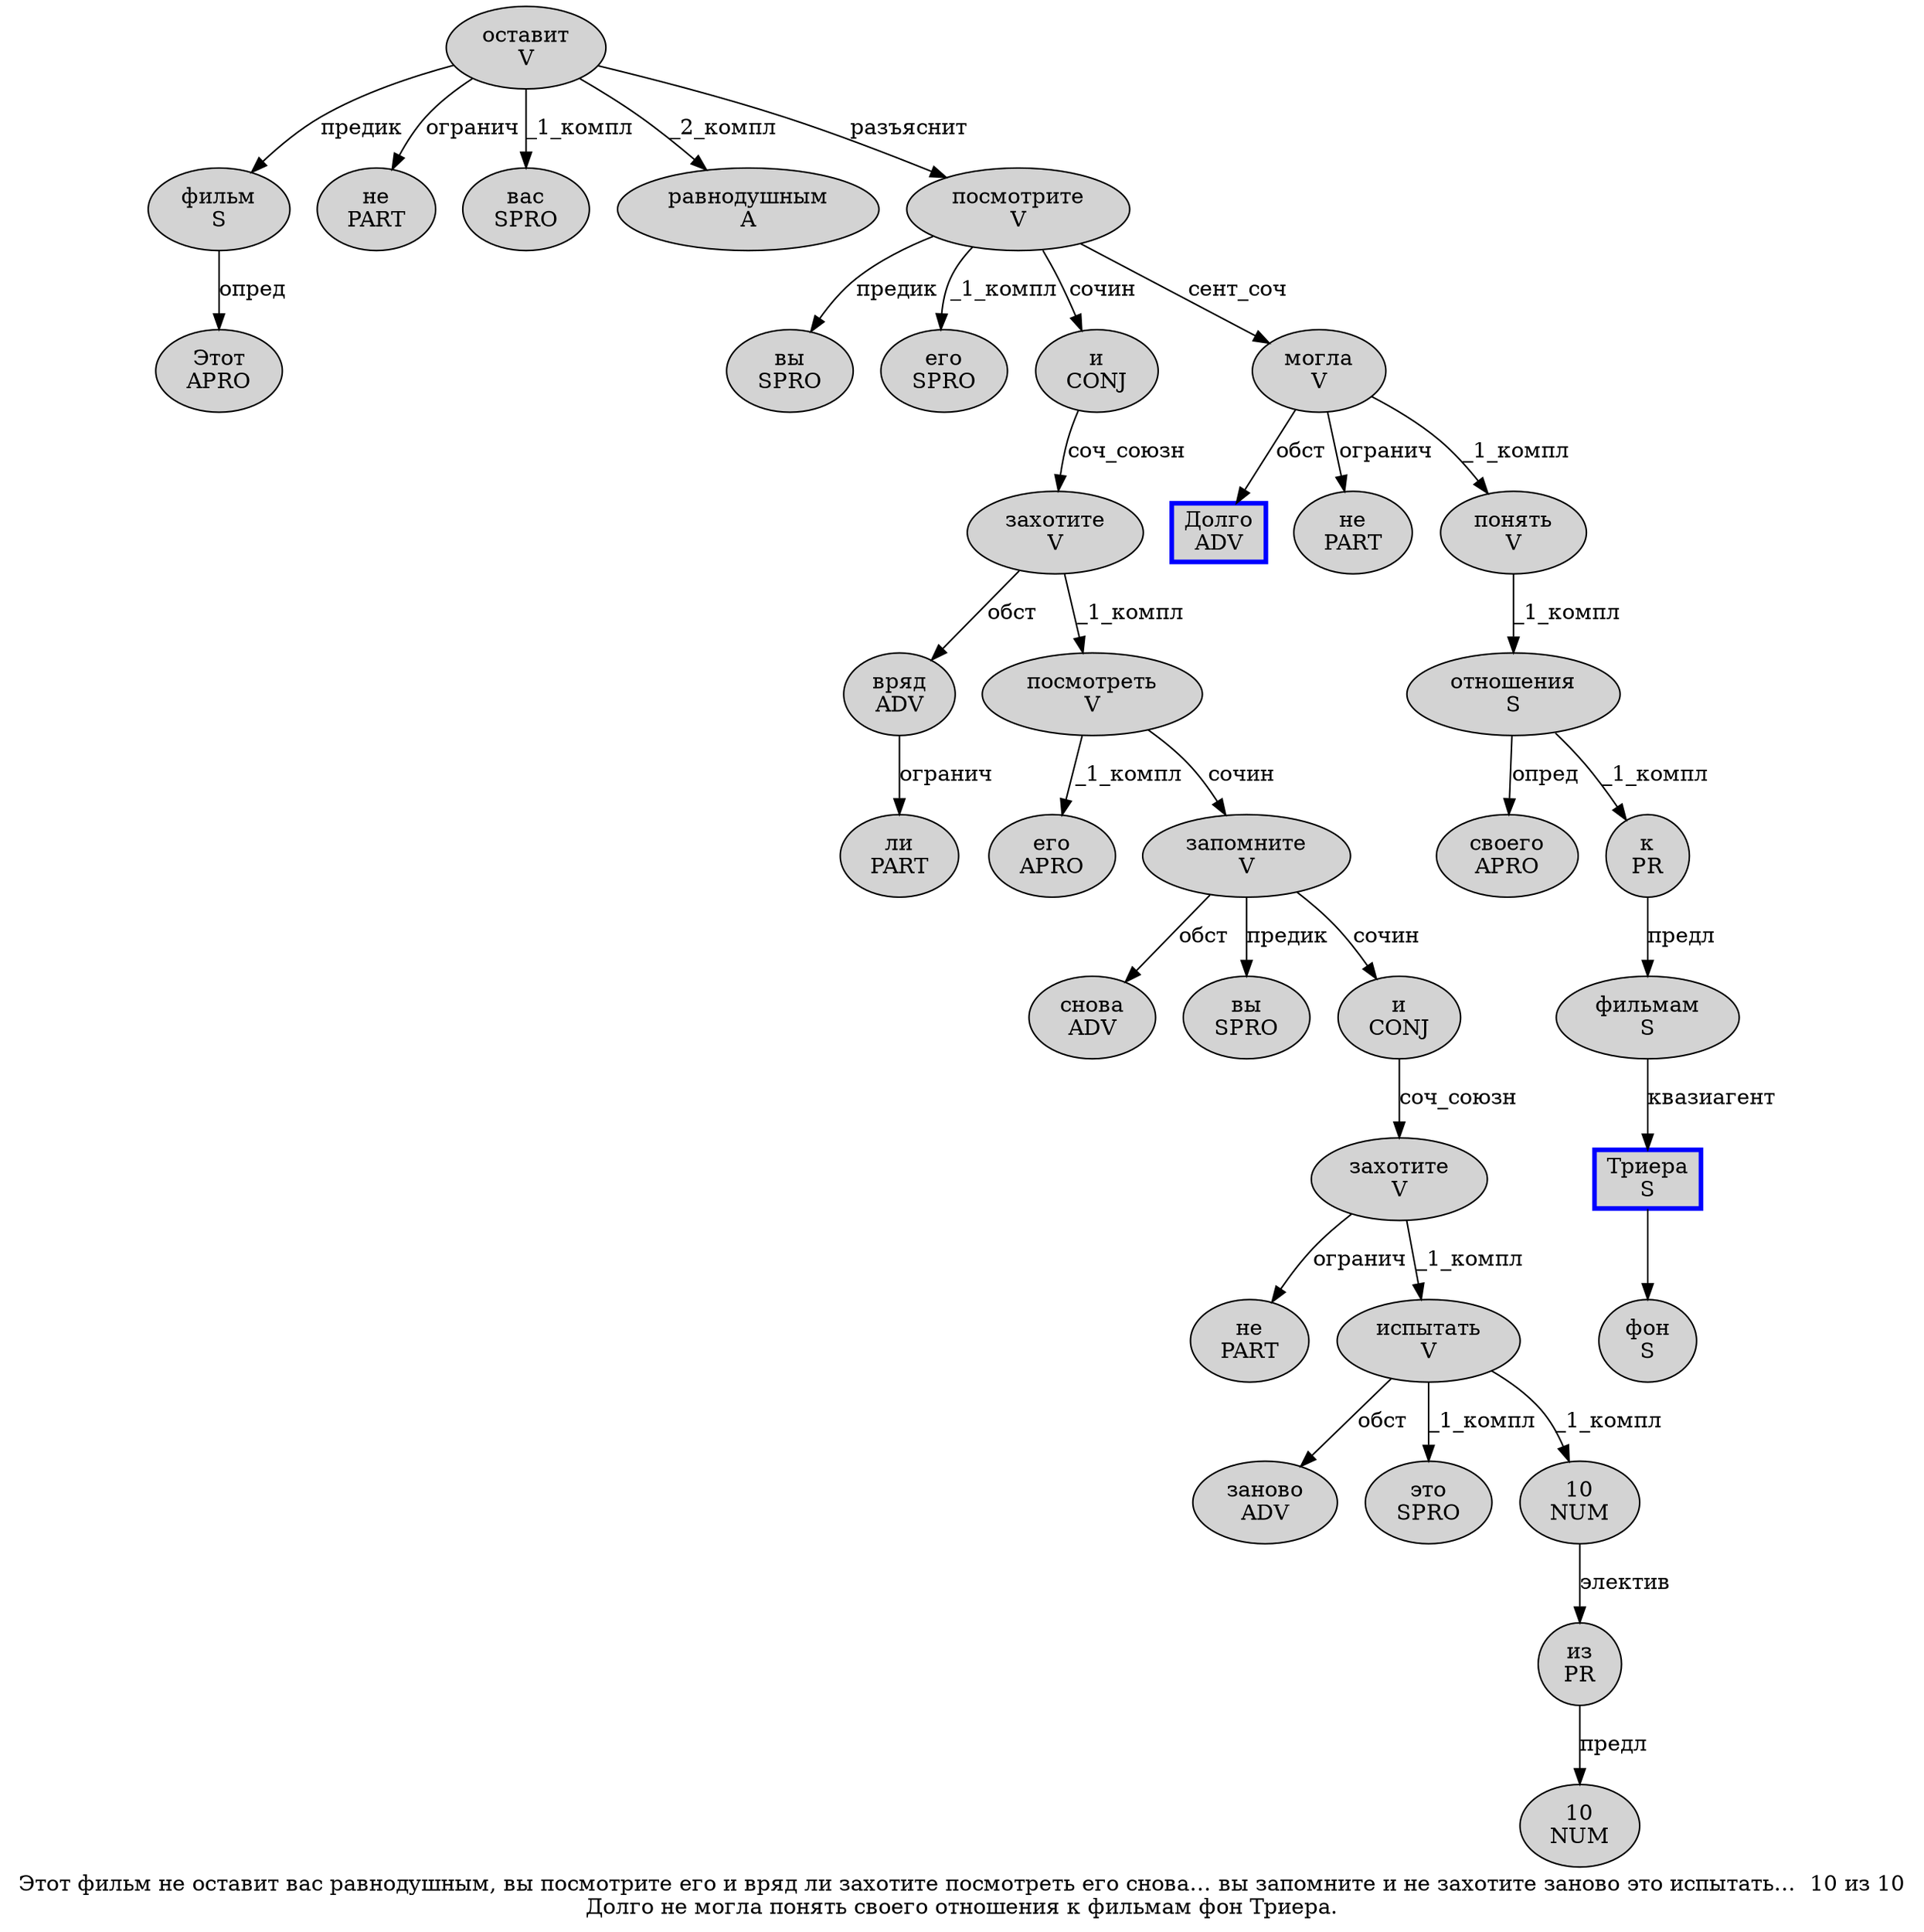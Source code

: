 digraph SENTENCE_1891 {
	graph [label="Этот фильм не оставит вас равнодушным, вы посмотрите его и вряд ли захотите посмотреть его снова… вы запомните и не захотите заново это испытать…  10 из 10
Долго не могла понять своего отношения к фильмам фон Триера."]
	node [style=filled]
		0 [label="Этот
APRO" color="" fillcolor=lightgray penwidth=1 shape=ellipse]
		1 [label="фильм
S" color="" fillcolor=lightgray penwidth=1 shape=ellipse]
		2 [label="не
PART" color="" fillcolor=lightgray penwidth=1 shape=ellipse]
		3 [label="оставит
V" color="" fillcolor=lightgray penwidth=1 shape=ellipse]
		4 [label="вас
SPRO" color="" fillcolor=lightgray penwidth=1 shape=ellipse]
		5 [label="равнодушным
A" color="" fillcolor=lightgray penwidth=1 shape=ellipse]
		7 [label="вы
SPRO" color="" fillcolor=lightgray penwidth=1 shape=ellipse]
		8 [label="посмотрите
V" color="" fillcolor=lightgray penwidth=1 shape=ellipse]
		9 [label="его
SPRO" color="" fillcolor=lightgray penwidth=1 shape=ellipse]
		10 [label="и
CONJ" color="" fillcolor=lightgray penwidth=1 shape=ellipse]
		11 [label="вряд
ADV" color="" fillcolor=lightgray penwidth=1 shape=ellipse]
		12 [label="ли
PART" color="" fillcolor=lightgray penwidth=1 shape=ellipse]
		13 [label="захотите
V" color="" fillcolor=lightgray penwidth=1 shape=ellipse]
		14 [label="посмотреть
V" color="" fillcolor=lightgray penwidth=1 shape=ellipse]
		15 [label="его
APRO" color="" fillcolor=lightgray penwidth=1 shape=ellipse]
		16 [label="снова
ADV" color="" fillcolor=lightgray penwidth=1 shape=ellipse]
		18 [label="вы
SPRO" color="" fillcolor=lightgray penwidth=1 shape=ellipse]
		19 [label="запомните
V" color="" fillcolor=lightgray penwidth=1 shape=ellipse]
		20 [label="и
CONJ" color="" fillcolor=lightgray penwidth=1 shape=ellipse]
		21 [label="не
PART" color="" fillcolor=lightgray penwidth=1 shape=ellipse]
		22 [label="захотите
V" color="" fillcolor=lightgray penwidth=1 shape=ellipse]
		23 [label="заново
ADV" color="" fillcolor=lightgray penwidth=1 shape=ellipse]
		24 [label="это
SPRO" color="" fillcolor=lightgray penwidth=1 shape=ellipse]
		25 [label="испытать
V" color="" fillcolor=lightgray penwidth=1 shape=ellipse]
		27 [label="10
NUM" color="" fillcolor=lightgray penwidth=1 shape=ellipse]
		28 [label="из
PR" color="" fillcolor=lightgray penwidth=1 shape=ellipse]
		29 [label="10
NUM" color="" fillcolor=lightgray penwidth=1 shape=ellipse]
		30 [label="Долго
ADV" color=blue fillcolor=lightgray penwidth=3 shape=box]
		31 [label="не
PART" color="" fillcolor=lightgray penwidth=1 shape=ellipse]
		32 [label="могла
V" color="" fillcolor=lightgray penwidth=1 shape=ellipse]
		33 [label="понять
V" color="" fillcolor=lightgray penwidth=1 shape=ellipse]
		34 [label="своего
APRO" color="" fillcolor=lightgray penwidth=1 shape=ellipse]
		35 [label="отношения
S" color="" fillcolor=lightgray penwidth=1 shape=ellipse]
		36 [label="к
PR" color="" fillcolor=lightgray penwidth=1 shape=ellipse]
		37 [label="фильмам
S" color="" fillcolor=lightgray penwidth=1 shape=ellipse]
		38 [label="фон
S" color="" fillcolor=lightgray penwidth=1 shape=ellipse]
		39 [label="Триера
S" color=blue fillcolor=lightgray penwidth=3 shape=box]
			8 -> 7 [label="предик"]
			8 -> 9 [label="_1_компл"]
			8 -> 10 [label="сочин"]
			8 -> 32 [label="сент_соч"]
			1 -> 0 [label="опред"]
			19 -> 16 [label="обст"]
			19 -> 18 [label="предик"]
			19 -> 20 [label="сочин"]
			3 -> 1 [label="предик"]
			3 -> 2 [label="огранич"]
			3 -> 4 [label="_1_компл"]
			3 -> 5 [label="_2_компл"]
			3 -> 8 [label="разъяснит"]
			20 -> 22 [label="соч_союзн"]
			39 -> 38
			25 -> 23 [label="обст"]
			25 -> 24 [label="_1_компл"]
			25 -> 27 [label="_1_компл"]
			10 -> 13 [label="соч_союзн"]
			33 -> 35 [label="_1_компл"]
			11 -> 12 [label="огранич"]
			32 -> 30 [label="обст"]
			32 -> 31 [label="огранич"]
			32 -> 33 [label="_1_компл"]
			14 -> 15 [label="_1_компл"]
			14 -> 19 [label="сочин"]
			22 -> 21 [label="огранич"]
			22 -> 25 [label="_1_компл"]
			35 -> 34 [label="опред"]
			35 -> 36 [label="_1_компл"]
			27 -> 28 [label="электив"]
			13 -> 11 [label="обст"]
			13 -> 14 [label="_1_компл"]
			36 -> 37 [label="предл"]
			28 -> 29 [label="предл"]
			37 -> 39 [label="квазиагент"]
}